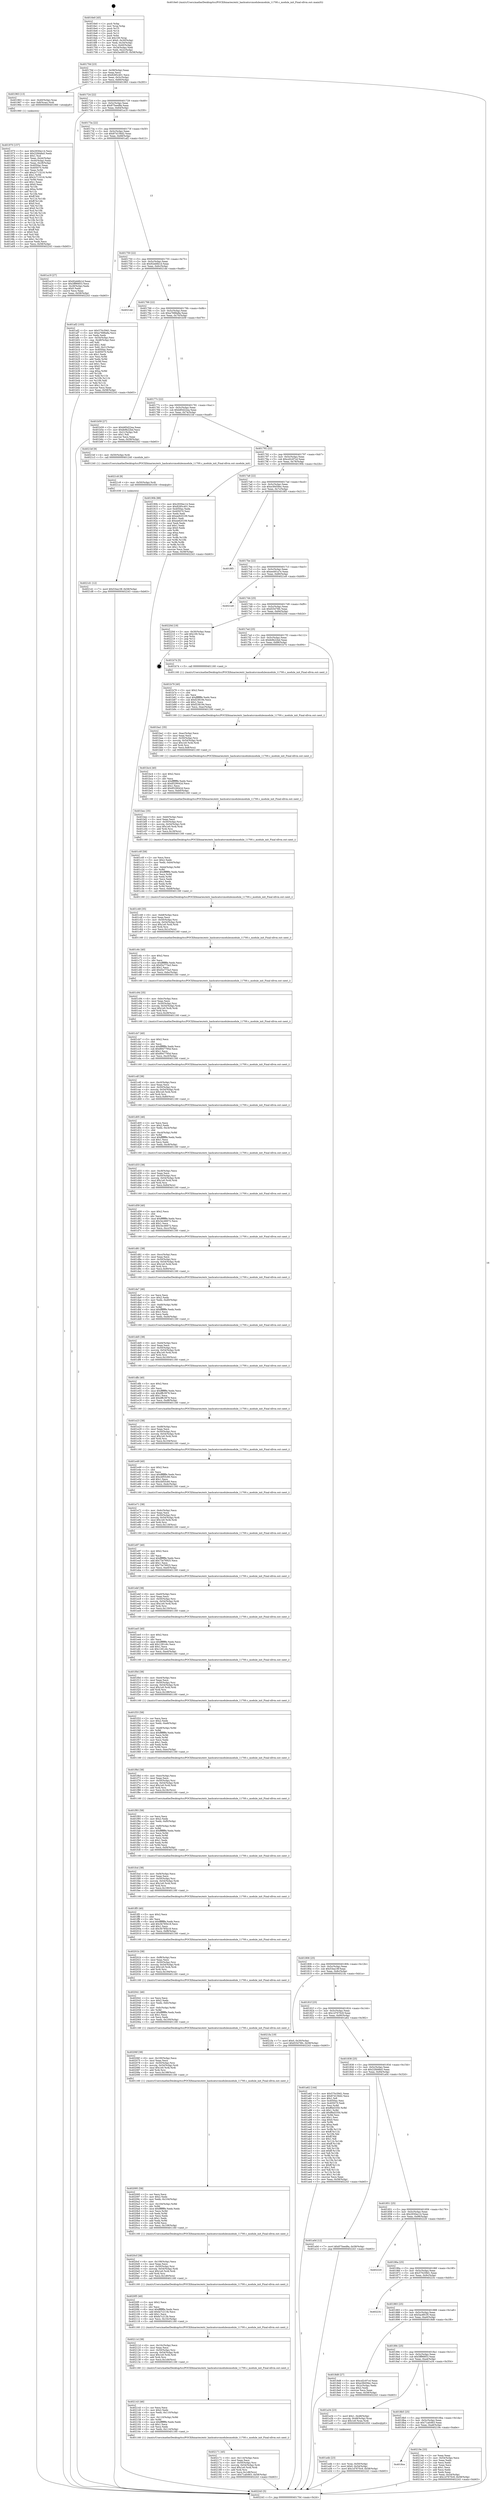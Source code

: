 digraph "0x4016e0" {
  label = "0x4016e0 (/mnt/c/Users/mathe/Desktop/tcc/POCII/binaries/extr_hashcatsrcmodulesmodule_11700.c_module_init_Final-ollvm.out::main(0))"
  labelloc = "t"
  node[shape=record]

  Entry [label="",width=0.3,height=0.3,shape=circle,fillcolor=black,style=filled]
  "0x40170d" [label="{
     0x40170d [23]\l
     | [instrs]\l
     &nbsp;&nbsp;0x40170d \<+3\>: mov -0x58(%rbp),%eax\l
     &nbsp;&nbsp;0x401710 \<+2\>: mov %eax,%ecx\l
     &nbsp;&nbsp;0x401712 \<+6\>: sub $0x8285c401,%ecx\l
     &nbsp;&nbsp;0x401718 \<+3\>: mov %eax,-0x5c(%rbp)\l
     &nbsp;&nbsp;0x40171b \<+3\>: mov %ecx,-0x60(%rbp)\l
     &nbsp;&nbsp;0x40171e \<+6\>: je 0000000000401963 \<main+0x283\>\l
  }"]
  "0x401963" [label="{
     0x401963 [13]\l
     | [instrs]\l
     &nbsp;&nbsp;0x401963 \<+4\>: mov -0x40(%rbp),%rax\l
     &nbsp;&nbsp;0x401967 \<+4\>: mov 0x8(%rax),%rdi\l
     &nbsp;&nbsp;0x40196b \<+5\>: call 0000000000401060 \<atoi@plt\>\l
     | [calls]\l
     &nbsp;&nbsp;0x401060 \{1\} (unknown)\l
  }"]
  "0x401724" [label="{
     0x401724 [22]\l
     | [instrs]\l
     &nbsp;&nbsp;0x401724 \<+5\>: jmp 0000000000401729 \<main+0x49\>\l
     &nbsp;&nbsp;0x401729 \<+3\>: mov -0x5c(%rbp),%eax\l
     &nbsp;&nbsp;0x40172c \<+5\>: sub $0x875eed8a,%eax\l
     &nbsp;&nbsp;0x401731 \<+3\>: mov %eax,-0x64(%rbp)\l
     &nbsp;&nbsp;0x401734 \<+6\>: je 0000000000401a19 \<main+0x339\>\l
  }"]
  Exit [label="",width=0.3,height=0.3,shape=circle,fillcolor=black,style=filled,peripheries=2]
  "0x401a19" [label="{
     0x401a19 [27]\l
     | [instrs]\l
     &nbsp;&nbsp;0x401a19 \<+5\>: mov $0x92eb6b1d,%eax\l
     &nbsp;&nbsp;0x401a1e \<+5\>: mov $0x5ff96853,%ecx\l
     &nbsp;&nbsp;0x401a23 \<+3\>: mov -0x28(%rbp),%edx\l
     &nbsp;&nbsp;0x401a26 \<+3\>: cmp $0x0,%edx\l
     &nbsp;&nbsp;0x401a29 \<+3\>: cmove %ecx,%eax\l
     &nbsp;&nbsp;0x401a2c \<+3\>: mov %eax,-0x58(%rbp)\l
     &nbsp;&nbsp;0x401a2f \<+5\>: jmp 0000000000402243 \<main+0xb63\>\l
  }"]
  "0x40173a" [label="{
     0x40173a [22]\l
     | [instrs]\l
     &nbsp;&nbsp;0x40173a \<+5\>: jmp 000000000040173f \<main+0x5f\>\l
     &nbsp;&nbsp;0x40173f \<+3\>: mov -0x5c(%rbp),%eax\l
     &nbsp;&nbsp;0x401742 \<+5\>: sub $0x87d156d2,%eax\l
     &nbsp;&nbsp;0x401747 \<+3\>: mov %eax,-0x68(%rbp)\l
     &nbsp;&nbsp;0x40174a \<+6\>: je 0000000000401af2 \<main+0x412\>\l
  }"]
  "0x4021d1" [label="{
     0x4021d1 [12]\l
     | [instrs]\l
     &nbsp;&nbsp;0x4021d1 \<+7\>: movl $0x53ea19f,-0x58(%rbp)\l
     &nbsp;&nbsp;0x4021d8 \<+5\>: jmp 0000000000402243 \<main+0xb63\>\l
  }"]
  "0x401af2" [label="{
     0x401af2 [103]\l
     | [instrs]\l
     &nbsp;&nbsp;0x401af2 \<+5\>: mov $0x570c59d1,%eax\l
     &nbsp;&nbsp;0x401af7 \<+5\>: mov $0xa7688a8a,%ecx\l
     &nbsp;&nbsp;0x401afc \<+2\>: xor %edx,%edx\l
     &nbsp;&nbsp;0x401afe \<+3\>: mov -0x54(%rbp),%esi\l
     &nbsp;&nbsp;0x401b01 \<+3\>: cmp -0x48(%rbp),%esi\l
     &nbsp;&nbsp;0x401b04 \<+4\>: setl %dil\l
     &nbsp;&nbsp;0x401b08 \<+4\>: and $0x1,%dil\l
     &nbsp;&nbsp;0x401b0c \<+4\>: mov %dil,-0x21(%rbp)\l
     &nbsp;&nbsp;0x401b10 \<+7\>: mov 0x4050ac,%esi\l
     &nbsp;&nbsp;0x401b17 \<+8\>: mov 0x405070,%r8d\l
     &nbsp;&nbsp;0x401b1f \<+3\>: sub $0x1,%edx\l
     &nbsp;&nbsp;0x401b22 \<+3\>: mov %esi,%r9d\l
     &nbsp;&nbsp;0x401b25 \<+3\>: add %edx,%r9d\l
     &nbsp;&nbsp;0x401b28 \<+4\>: imul %r9d,%esi\l
     &nbsp;&nbsp;0x401b2c \<+3\>: and $0x1,%esi\l
     &nbsp;&nbsp;0x401b2f \<+3\>: cmp $0x0,%esi\l
     &nbsp;&nbsp;0x401b32 \<+4\>: sete %dil\l
     &nbsp;&nbsp;0x401b36 \<+4\>: cmp $0xa,%r8d\l
     &nbsp;&nbsp;0x401b3a \<+4\>: setl %r10b\l
     &nbsp;&nbsp;0x401b3e \<+3\>: mov %dil,%r11b\l
     &nbsp;&nbsp;0x401b41 \<+3\>: and %r10b,%r11b\l
     &nbsp;&nbsp;0x401b44 \<+3\>: xor %r10b,%dil\l
     &nbsp;&nbsp;0x401b47 \<+3\>: or %dil,%r11b\l
     &nbsp;&nbsp;0x401b4a \<+4\>: test $0x1,%r11b\l
     &nbsp;&nbsp;0x401b4e \<+3\>: cmovne %ecx,%eax\l
     &nbsp;&nbsp;0x401b51 \<+3\>: mov %eax,-0x58(%rbp)\l
     &nbsp;&nbsp;0x401b54 \<+5\>: jmp 0000000000402243 \<main+0xb63\>\l
  }"]
  "0x401750" [label="{
     0x401750 [22]\l
     | [instrs]\l
     &nbsp;&nbsp;0x401750 \<+5\>: jmp 0000000000401755 \<main+0x75\>\l
     &nbsp;&nbsp;0x401755 \<+3\>: mov -0x5c(%rbp),%eax\l
     &nbsp;&nbsp;0x401758 \<+5\>: sub $0x92eb6b1d,%eax\l
     &nbsp;&nbsp;0x40175d \<+3\>: mov %eax,-0x6c(%rbp)\l
     &nbsp;&nbsp;0x401760 \<+6\>: je 00000000004021dd \<main+0xafd\>\l
  }"]
  "0x4021c8" [label="{
     0x4021c8 [9]\l
     | [instrs]\l
     &nbsp;&nbsp;0x4021c8 \<+4\>: mov -0x50(%rbp),%rdi\l
     &nbsp;&nbsp;0x4021cc \<+5\>: call 0000000000401030 \<free@plt\>\l
     | [calls]\l
     &nbsp;&nbsp;0x401030 \{1\} (unknown)\l
  }"]
  "0x4021dd" [label="{
     0x4021dd\l
  }", style=dashed]
  "0x401766" [label="{
     0x401766 [22]\l
     | [instrs]\l
     &nbsp;&nbsp;0x401766 \<+5\>: jmp 000000000040176b \<main+0x8b\>\l
     &nbsp;&nbsp;0x40176b \<+3\>: mov -0x5c(%rbp),%eax\l
     &nbsp;&nbsp;0x40176e \<+5\>: sub $0xa7688a8a,%eax\l
     &nbsp;&nbsp;0x401773 \<+3\>: mov %eax,-0x70(%rbp)\l
     &nbsp;&nbsp;0x401776 \<+6\>: je 0000000000401b59 \<main+0x479\>\l
  }"]
  "0x4018ce" [label="{
     0x4018ce\l
  }", style=dashed]
  "0x401b59" [label="{
     0x401b59 [27]\l
     | [instrs]\l
     &nbsp;&nbsp;0x401b59 \<+5\>: mov $0xb85d22ea,%eax\l
     &nbsp;&nbsp;0x401b5e \<+5\>: mov $0xfe9b22bd,%ecx\l
     &nbsp;&nbsp;0x401b63 \<+3\>: mov -0x21(%rbp),%dl\l
     &nbsp;&nbsp;0x401b66 \<+3\>: test $0x1,%dl\l
     &nbsp;&nbsp;0x401b69 \<+3\>: cmovne %ecx,%eax\l
     &nbsp;&nbsp;0x401b6c \<+3\>: mov %eax,-0x58(%rbp)\l
     &nbsp;&nbsp;0x401b6f \<+5\>: jmp 0000000000402243 \<main+0xb63\>\l
  }"]
  "0x40177c" [label="{
     0x40177c [22]\l
     | [instrs]\l
     &nbsp;&nbsp;0x40177c \<+5\>: jmp 0000000000401781 \<main+0xa1\>\l
     &nbsp;&nbsp;0x401781 \<+3\>: mov -0x5c(%rbp),%eax\l
     &nbsp;&nbsp;0x401784 \<+5\>: sub $0xb85d22ea,%eax\l
     &nbsp;&nbsp;0x401789 \<+3\>: mov %eax,-0x74(%rbp)\l
     &nbsp;&nbsp;0x40178c \<+6\>: je 00000000004021bf \<main+0xadf\>\l
  }"]
  "0x40219e" [label="{
     0x40219e [33]\l
     | [instrs]\l
     &nbsp;&nbsp;0x40219e \<+2\>: xor %eax,%eax\l
     &nbsp;&nbsp;0x4021a0 \<+3\>: mov -0x54(%rbp),%ecx\l
     &nbsp;&nbsp;0x4021a3 \<+2\>: mov %eax,%edx\l
     &nbsp;&nbsp;0x4021a5 \<+2\>: sub %ecx,%edx\l
     &nbsp;&nbsp;0x4021a7 \<+2\>: mov %eax,%ecx\l
     &nbsp;&nbsp;0x4021a9 \<+3\>: sub $0x1,%ecx\l
     &nbsp;&nbsp;0x4021ac \<+2\>: add %ecx,%edx\l
     &nbsp;&nbsp;0x4021ae \<+2\>: sub %edx,%eax\l
     &nbsp;&nbsp;0x4021b0 \<+3\>: mov %eax,-0x54(%rbp)\l
     &nbsp;&nbsp;0x4021b3 \<+7\>: movl $0x1d7670c9,-0x58(%rbp)\l
     &nbsp;&nbsp;0x4021ba \<+5\>: jmp 0000000000402243 \<main+0xb63\>\l
  }"]
  "0x4021bf" [label="{
     0x4021bf [9]\l
     | [instrs]\l
     &nbsp;&nbsp;0x4021bf \<+4\>: mov -0x50(%rbp),%rdi\l
     &nbsp;&nbsp;0x4021c3 \<+5\>: call 0000000000401240 \<module_init\>\l
     | [calls]\l
     &nbsp;&nbsp;0x401240 \{1\} (/mnt/c/Users/mathe/Desktop/tcc/POCII/binaries/extr_hashcatsrcmodulesmodule_11700.c_module_init_Final-ollvm.out::module_init)\l
  }"]
  "0x401792" [label="{
     0x401792 [22]\l
     | [instrs]\l
     &nbsp;&nbsp;0x401792 \<+5\>: jmp 0000000000401797 \<main+0xb7\>\l
     &nbsp;&nbsp;0x401797 \<+3\>: mov -0x5c(%rbp),%eax\l
     &nbsp;&nbsp;0x40179a \<+5\>: sub $0xcd2c97cd,%eax\l
     &nbsp;&nbsp;0x40179f \<+3\>: mov %eax,-0x78(%rbp)\l
     &nbsp;&nbsp;0x4017a2 \<+6\>: je 000000000040190b \<main+0x22b\>\l
  }"]
  "0x402171" [label="{
     0x402171 [45]\l
     | [instrs]\l
     &nbsp;&nbsp;0x402171 \<+6\>: mov -0x114(%rbp),%ecx\l
     &nbsp;&nbsp;0x402177 \<+3\>: imul %eax,%ecx\l
     &nbsp;&nbsp;0x40217a \<+4\>: mov -0x50(%rbp),%rsi\l
     &nbsp;&nbsp;0x40217e \<+4\>: movslq -0x54(%rbp),%rdi\l
     &nbsp;&nbsp;0x402182 \<+7\>: imul $0x1e0,%rdi,%rdi\l
     &nbsp;&nbsp;0x402189 \<+3\>: add %rdi,%rsi\l
     &nbsp;&nbsp;0x40218c \<+6\>: mov %ecx,0x1d8(%rsi)\l
     &nbsp;&nbsp;0x402192 \<+7\>: movl $0x71afc663,-0x58(%rbp)\l
     &nbsp;&nbsp;0x402199 \<+5\>: jmp 0000000000402243 \<main+0xb63\>\l
  }"]
  "0x40190b" [label="{
     0x40190b [88]\l
     | [instrs]\l
     &nbsp;&nbsp;0x40190b \<+5\>: mov $0x2930ec14,%eax\l
     &nbsp;&nbsp;0x401910 \<+5\>: mov $0x8285c401,%ecx\l
     &nbsp;&nbsp;0x401915 \<+7\>: mov 0x4050ac,%edx\l
     &nbsp;&nbsp;0x40191c \<+7\>: mov 0x405070,%esi\l
     &nbsp;&nbsp;0x401923 \<+2\>: mov %edx,%edi\l
     &nbsp;&nbsp;0x401925 \<+6\>: add $0xee820109,%edi\l
     &nbsp;&nbsp;0x40192b \<+3\>: sub $0x1,%edi\l
     &nbsp;&nbsp;0x40192e \<+6\>: sub $0xee820109,%edi\l
     &nbsp;&nbsp;0x401934 \<+3\>: imul %edi,%edx\l
     &nbsp;&nbsp;0x401937 \<+3\>: and $0x1,%edx\l
     &nbsp;&nbsp;0x40193a \<+3\>: cmp $0x0,%edx\l
     &nbsp;&nbsp;0x40193d \<+4\>: sete %r8b\l
     &nbsp;&nbsp;0x401941 \<+3\>: cmp $0xa,%esi\l
     &nbsp;&nbsp;0x401944 \<+4\>: setl %r9b\l
     &nbsp;&nbsp;0x401948 \<+3\>: mov %r8b,%r10b\l
     &nbsp;&nbsp;0x40194b \<+3\>: and %r9b,%r10b\l
     &nbsp;&nbsp;0x40194e \<+3\>: xor %r9b,%r8b\l
     &nbsp;&nbsp;0x401951 \<+3\>: or %r8b,%r10b\l
     &nbsp;&nbsp;0x401954 \<+4\>: test $0x1,%r10b\l
     &nbsp;&nbsp;0x401958 \<+3\>: cmovne %ecx,%eax\l
     &nbsp;&nbsp;0x40195b \<+3\>: mov %eax,-0x58(%rbp)\l
     &nbsp;&nbsp;0x40195e \<+5\>: jmp 0000000000402243 \<main+0xb63\>\l
  }"]
  "0x4017a8" [label="{
     0x4017a8 [22]\l
     | [instrs]\l
     &nbsp;&nbsp;0x4017a8 \<+5\>: jmp 00000000004017ad \<main+0xcd\>\l
     &nbsp;&nbsp;0x4017ad \<+3\>: mov -0x5c(%rbp),%eax\l
     &nbsp;&nbsp;0x4017b0 \<+5\>: sub $0xe38459ec,%eax\l
     &nbsp;&nbsp;0x4017b5 \<+3\>: mov %eax,-0x7c(%rbp)\l
     &nbsp;&nbsp;0x4017b8 \<+6\>: je 00000000004018f3 \<main+0x213\>\l
  }"]
  "0x402143" [label="{
     0x402143 [46]\l
     | [instrs]\l
     &nbsp;&nbsp;0x402143 \<+2\>: xor %ecx,%ecx\l
     &nbsp;&nbsp;0x402145 \<+5\>: mov $0x2,%edx\l
     &nbsp;&nbsp;0x40214a \<+6\>: mov %edx,-0x110(%rbp)\l
     &nbsp;&nbsp;0x402150 \<+1\>: cltd\l
     &nbsp;&nbsp;0x402151 \<+7\>: mov -0x110(%rbp),%r8d\l
     &nbsp;&nbsp;0x402158 \<+3\>: idiv %r8d\l
     &nbsp;&nbsp;0x40215b \<+6\>: imul $0xfffffffe,%edx,%edx\l
     &nbsp;&nbsp;0x402161 \<+3\>: sub $0x1,%ecx\l
     &nbsp;&nbsp;0x402164 \<+2\>: sub %ecx,%edx\l
     &nbsp;&nbsp;0x402166 \<+6\>: mov %edx,-0x114(%rbp)\l
     &nbsp;&nbsp;0x40216c \<+5\>: call 0000000000401160 \<next_i\>\l
     | [calls]\l
     &nbsp;&nbsp;0x401160 \{1\} (/mnt/c/Users/mathe/Desktop/tcc/POCII/binaries/extr_hashcatsrcmodulesmodule_11700.c_module_init_Final-ollvm.out::next_i)\l
  }"]
  "0x4018f3" [label="{
     0x4018f3\l
  }", style=dashed]
  "0x4017be" [label="{
     0x4017be [22]\l
     | [instrs]\l
     &nbsp;&nbsp;0x4017be \<+5\>: jmp 00000000004017c3 \<main+0xe3\>\l
     &nbsp;&nbsp;0x4017c3 \<+3\>: mov -0x5c(%rbp),%eax\l
     &nbsp;&nbsp;0x4017c6 \<+5\>: sub $0xee491a7e,%eax\l
     &nbsp;&nbsp;0x4017cb \<+3\>: mov %eax,-0x80(%rbp)\l
     &nbsp;&nbsp;0x4017ce \<+6\>: je 00000000004021e9 \<main+0xb09\>\l
  }"]
  "0x40211d" [label="{
     0x40211d [38]\l
     | [instrs]\l
     &nbsp;&nbsp;0x40211d \<+6\>: mov -0x10c(%rbp),%ecx\l
     &nbsp;&nbsp;0x402123 \<+3\>: imul %eax,%ecx\l
     &nbsp;&nbsp;0x402126 \<+4\>: mov -0x50(%rbp),%rsi\l
     &nbsp;&nbsp;0x40212a \<+4\>: movslq -0x54(%rbp),%rdi\l
     &nbsp;&nbsp;0x40212e \<+7\>: imul $0x1e0,%rdi,%rdi\l
     &nbsp;&nbsp;0x402135 \<+3\>: add %rdi,%rsi\l
     &nbsp;&nbsp;0x402138 \<+6\>: mov %ecx,0x1d4(%rsi)\l
     &nbsp;&nbsp;0x40213e \<+5\>: call 0000000000401160 \<next_i\>\l
     | [calls]\l
     &nbsp;&nbsp;0x401160 \{1\} (/mnt/c/Users/mathe/Desktop/tcc/POCII/binaries/extr_hashcatsrcmodulesmodule_11700.c_module_init_Final-ollvm.out::next_i)\l
  }"]
  "0x4021e9" [label="{
     0x4021e9\l
  }", style=dashed]
  "0x4017d4" [label="{
     0x4017d4 [25]\l
     | [instrs]\l
     &nbsp;&nbsp;0x4017d4 \<+5\>: jmp 00000000004017d9 \<main+0xf9\>\l
     &nbsp;&nbsp;0x4017d9 \<+3\>: mov -0x5c(%rbp),%eax\l
     &nbsp;&nbsp;0x4017dc \<+5\>: sub $0xf25476fc,%eax\l
     &nbsp;&nbsp;0x4017e1 \<+6\>: mov %eax,-0x84(%rbp)\l
     &nbsp;&nbsp;0x4017e7 \<+6\>: je 000000000040220d \<main+0xb2d\>\l
  }"]
  "0x4020f5" [label="{
     0x4020f5 [40]\l
     | [instrs]\l
     &nbsp;&nbsp;0x4020f5 \<+5\>: mov $0x2,%ecx\l
     &nbsp;&nbsp;0x4020fa \<+1\>: cltd\l
     &nbsp;&nbsp;0x4020fb \<+2\>: idiv %ecx\l
     &nbsp;&nbsp;0x4020fd \<+6\>: imul $0xfffffffe,%edx,%ecx\l
     &nbsp;&nbsp;0x402103 \<+6\>: add $0xfa7c213b,%ecx\l
     &nbsp;&nbsp;0x402109 \<+3\>: add $0x1,%ecx\l
     &nbsp;&nbsp;0x40210c \<+6\>: sub $0xfa7c213b,%ecx\l
     &nbsp;&nbsp;0x402112 \<+6\>: mov %ecx,-0x10c(%rbp)\l
     &nbsp;&nbsp;0x402118 \<+5\>: call 0000000000401160 \<next_i\>\l
     | [calls]\l
     &nbsp;&nbsp;0x401160 \{1\} (/mnt/c/Users/mathe/Desktop/tcc/POCII/binaries/extr_hashcatsrcmodulesmodule_11700.c_module_init_Final-ollvm.out::next_i)\l
  }"]
  "0x40220d" [label="{
     0x40220d [19]\l
     | [instrs]\l
     &nbsp;&nbsp;0x40220d \<+3\>: mov -0x30(%rbp),%eax\l
     &nbsp;&nbsp;0x402210 \<+7\>: add $0x100,%rsp\l
     &nbsp;&nbsp;0x402217 \<+1\>: pop %rbx\l
     &nbsp;&nbsp;0x402218 \<+2\>: pop %r12\l
     &nbsp;&nbsp;0x40221a \<+2\>: pop %r14\l
     &nbsp;&nbsp;0x40221c \<+2\>: pop %r15\l
     &nbsp;&nbsp;0x40221e \<+1\>: pop %rbp\l
     &nbsp;&nbsp;0x40221f \<+1\>: ret\l
  }"]
  "0x4017ed" [label="{
     0x4017ed [25]\l
     | [instrs]\l
     &nbsp;&nbsp;0x4017ed \<+5\>: jmp 00000000004017f2 \<main+0x112\>\l
     &nbsp;&nbsp;0x4017f2 \<+3\>: mov -0x5c(%rbp),%eax\l
     &nbsp;&nbsp;0x4017f5 \<+5\>: sub $0xfe9b22bd,%eax\l
     &nbsp;&nbsp;0x4017fa \<+6\>: mov %eax,-0x88(%rbp)\l
     &nbsp;&nbsp;0x401800 \<+6\>: je 0000000000401b74 \<main+0x494\>\l
  }"]
  "0x4020cf" [label="{
     0x4020cf [38]\l
     | [instrs]\l
     &nbsp;&nbsp;0x4020cf \<+6\>: mov -0x108(%rbp),%ecx\l
     &nbsp;&nbsp;0x4020d5 \<+3\>: imul %eax,%ecx\l
     &nbsp;&nbsp;0x4020d8 \<+4\>: mov -0x50(%rbp),%rsi\l
     &nbsp;&nbsp;0x4020dc \<+4\>: movslq -0x54(%rbp),%rdi\l
     &nbsp;&nbsp;0x4020e0 \<+7\>: imul $0x1e0,%rdi,%rdi\l
     &nbsp;&nbsp;0x4020e7 \<+3\>: add %rdi,%rsi\l
     &nbsp;&nbsp;0x4020ea \<+6\>: mov %ecx,0x1d0(%rsi)\l
     &nbsp;&nbsp;0x4020f0 \<+5\>: call 0000000000401160 \<next_i\>\l
     | [calls]\l
     &nbsp;&nbsp;0x401160 \{1\} (/mnt/c/Users/mathe/Desktop/tcc/POCII/binaries/extr_hashcatsrcmodulesmodule_11700.c_module_init_Final-ollvm.out::next_i)\l
  }"]
  "0x401b74" [label="{
     0x401b74 [5]\l
     | [instrs]\l
     &nbsp;&nbsp;0x401b74 \<+5\>: call 0000000000401160 \<next_i\>\l
     | [calls]\l
     &nbsp;&nbsp;0x401160 \{1\} (/mnt/c/Users/mathe/Desktop/tcc/POCII/binaries/extr_hashcatsrcmodulesmodule_11700.c_module_init_Final-ollvm.out::next_i)\l
  }"]
  "0x401806" [label="{
     0x401806 [25]\l
     | [instrs]\l
     &nbsp;&nbsp;0x401806 \<+5\>: jmp 000000000040180b \<main+0x12b\>\l
     &nbsp;&nbsp;0x40180b \<+3\>: mov -0x5c(%rbp),%eax\l
     &nbsp;&nbsp;0x40180e \<+5\>: sub $0x53ea19f,%eax\l
     &nbsp;&nbsp;0x401813 \<+6\>: mov %eax,-0x8c(%rbp)\l
     &nbsp;&nbsp;0x401819 \<+6\>: je 00000000004021fa \<main+0xb1a\>\l
  }"]
  "0x402095" [label="{
     0x402095 [58]\l
     | [instrs]\l
     &nbsp;&nbsp;0x402095 \<+2\>: xor %ecx,%ecx\l
     &nbsp;&nbsp;0x402097 \<+5\>: mov $0x2,%edx\l
     &nbsp;&nbsp;0x40209c \<+6\>: mov %edx,-0x104(%rbp)\l
     &nbsp;&nbsp;0x4020a2 \<+1\>: cltd\l
     &nbsp;&nbsp;0x4020a3 \<+7\>: mov -0x104(%rbp),%r8d\l
     &nbsp;&nbsp;0x4020aa \<+3\>: idiv %r8d\l
     &nbsp;&nbsp;0x4020ad \<+6\>: imul $0xfffffffe,%edx,%edx\l
     &nbsp;&nbsp;0x4020b3 \<+3\>: mov %ecx,%r9d\l
     &nbsp;&nbsp;0x4020b6 \<+3\>: sub %edx,%r9d\l
     &nbsp;&nbsp;0x4020b9 \<+2\>: mov %ecx,%edx\l
     &nbsp;&nbsp;0x4020bb \<+3\>: sub $0x1,%edx\l
     &nbsp;&nbsp;0x4020be \<+3\>: add %edx,%r9d\l
     &nbsp;&nbsp;0x4020c1 \<+3\>: sub %r9d,%ecx\l
     &nbsp;&nbsp;0x4020c4 \<+6\>: mov %ecx,-0x108(%rbp)\l
     &nbsp;&nbsp;0x4020ca \<+5\>: call 0000000000401160 \<next_i\>\l
     | [calls]\l
     &nbsp;&nbsp;0x401160 \{1\} (/mnt/c/Users/mathe/Desktop/tcc/POCII/binaries/extr_hashcatsrcmodulesmodule_11700.c_module_init_Final-ollvm.out::next_i)\l
  }"]
  "0x4021fa" [label="{
     0x4021fa [19]\l
     | [instrs]\l
     &nbsp;&nbsp;0x4021fa \<+7\>: movl $0x0,-0x30(%rbp)\l
     &nbsp;&nbsp;0x402201 \<+7\>: movl $0xf25476fc,-0x58(%rbp)\l
     &nbsp;&nbsp;0x402208 \<+5\>: jmp 0000000000402243 \<main+0xb63\>\l
  }"]
  "0x40181f" [label="{
     0x40181f [25]\l
     | [instrs]\l
     &nbsp;&nbsp;0x40181f \<+5\>: jmp 0000000000401824 \<main+0x144\>\l
     &nbsp;&nbsp;0x401824 \<+3\>: mov -0x5c(%rbp),%eax\l
     &nbsp;&nbsp;0x401827 \<+5\>: sub $0x1d7670c9,%eax\l
     &nbsp;&nbsp;0x40182c \<+6\>: mov %eax,-0x90(%rbp)\l
     &nbsp;&nbsp;0x401832 \<+6\>: je 0000000000401a62 \<main+0x382\>\l
  }"]
  "0x40206f" [label="{
     0x40206f [38]\l
     | [instrs]\l
     &nbsp;&nbsp;0x40206f \<+6\>: mov -0x100(%rbp),%ecx\l
     &nbsp;&nbsp;0x402075 \<+3\>: imul %eax,%ecx\l
     &nbsp;&nbsp;0x402078 \<+4\>: mov -0x50(%rbp),%rsi\l
     &nbsp;&nbsp;0x40207c \<+4\>: movslq -0x54(%rbp),%rdi\l
     &nbsp;&nbsp;0x402080 \<+7\>: imul $0x1e0,%rdi,%rdi\l
     &nbsp;&nbsp;0x402087 \<+3\>: add %rdi,%rsi\l
     &nbsp;&nbsp;0x40208a \<+6\>: mov %ecx,0x198(%rsi)\l
     &nbsp;&nbsp;0x402090 \<+5\>: call 0000000000401160 \<next_i\>\l
     | [calls]\l
     &nbsp;&nbsp;0x401160 \{1\} (/mnt/c/Users/mathe/Desktop/tcc/POCII/binaries/extr_hashcatsrcmodulesmodule_11700.c_module_init_Final-ollvm.out::next_i)\l
  }"]
  "0x401a62" [label="{
     0x401a62 [144]\l
     | [instrs]\l
     &nbsp;&nbsp;0x401a62 \<+5\>: mov $0x570c59d1,%eax\l
     &nbsp;&nbsp;0x401a67 \<+5\>: mov $0x87d156d2,%ecx\l
     &nbsp;&nbsp;0x401a6c \<+2\>: mov $0x1,%dl\l
     &nbsp;&nbsp;0x401a6e \<+7\>: mov 0x4050ac,%esi\l
     &nbsp;&nbsp;0x401a75 \<+7\>: mov 0x405070,%edi\l
     &nbsp;&nbsp;0x401a7c \<+3\>: mov %esi,%r8d\l
     &nbsp;&nbsp;0x401a7f \<+7\>: sub $0xff4d3350,%r8d\l
     &nbsp;&nbsp;0x401a86 \<+4\>: sub $0x1,%r8d\l
     &nbsp;&nbsp;0x401a8a \<+7\>: add $0xff4d3350,%r8d\l
     &nbsp;&nbsp;0x401a91 \<+4\>: imul %r8d,%esi\l
     &nbsp;&nbsp;0x401a95 \<+3\>: and $0x1,%esi\l
     &nbsp;&nbsp;0x401a98 \<+3\>: cmp $0x0,%esi\l
     &nbsp;&nbsp;0x401a9b \<+4\>: sete %r9b\l
     &nbsp;&nbsp;0x401a9f \<+3\>: cmp $0xa,%edi\l
     &nbsp;&nbsp;0x401aa2 \<+4\>: setl %r10b\l
     &nbsp;&nbsp;0x401aa6 \<+3\>: mov %r9b,%r11b\l
     &nbsp;&nbsp;0x401aa9 \<+4\>: xor $0xff,%r11b\l
     &nbsp;&nbsp;0x401aad \<+3\>: mov %r10b,%bl\l
     &nbsp;&nbsp;0x401ab0 \<+3\>: xor $0xff,%bl\l
     &nbsp;&nbsp;0x401ab3 \<+3\>: xor $0x1,%dl\l
     &nbsp;&nbsp;0x401ab6 \<+3\>: mov %r11b,%r14b\l
     &nbsp;&nbsp;0x401ab9 \<+4\>: and $0xff,%r14b\l
     &nbsp;&nbsp;0x401abd \<+3\>: and %dl,%r9b\l
     &nbsp;&nbsp;0x401ac0 \<+3\>: mov %bl,%r15b\l
     &nbsp;&nbsp;0x401ac3 \<+4\>: and $0xff,%r15b\l
     &nbsp;&nbsp;0x401ac7 \<+3\>: and %dl,%r10b\l
     &nbsp;&nbsp;0x401aca \<+3\>: or %r9b,%r14b\l
     &nbsp;&nbsp;0x401acd \<+3\>: or %r10b,%r15b\l
     &nbsp;&nbsp;0x401ad0 \<+3\>: xor %r15b,%r14b\l
     &nbsp;&nbsp;0x401ad3 \<+3\>: or %bl,%r11b\l
     &nbsp;&nbsp;0x401ad6 \<+4\>: xor $0xff,%r11b\l
     &nbsp;&nbsp;0x401ada \<+3\>: or $0x1,%dl\l
     &nbsp;&nbsp;0x401add \<+3\>: and %dl,%r11b\l
     &nbsp;&nbsp;0x401ae0 \<+3\>: or %r11b,%r14b\l
     &nbsp;&nbsp;0x401ae3 \<+4\>: test $0x1,%r14b\l
     &nbsp;&nbsp;0x401ae7 \<+3\>: cmovne %ecx,%eax\l
     &nbsp;&nbsp;0x401aea \<+3\>: mov %eax,-0x58(%rbp)\l
     &nbsp;&nbsp;0x401aed \<+5\>: jmp 0000000000402243 \<main+0xb63\>\l
  }"]
  "0x401838" [label="{
     0x401838 [25]\l
     | [instrs]\l
     &nbsp;&nbsp;0x401838 \<+5\>: jmp 000000000040183d \<main+0x15d\>\l
     &nbsp;&nbsp;0x40183d \<+3\>: mov -0x5c(%rbp),%eax\l
     &nbsp;&nbsp;0x401840 \<+5\>: sub $0x22fd48a5,%eax\l
     &nbsp;&nbsp;0x401845 \<+6\>: mov %eax,-0x94(%rbp)\l
     &nbsp;&nbsp;0x40184b \<+6\>: je 0000000000401a0d \<main+0x32d\>\l
  }"]
  "0x402041" [label="{
     0x402041 [46]\l
     | [instrs]\l
     &nbsp;&nbsp;0x402041 \<+2\>: xor %ecx,%ecx\l
     &nbsp;&nbsp;0x402043 \<+5\>: mov $0x2,%edx\l
     &nbsp;&nbsp;0x402048 \<+6\>: mov %edx,-0xfc(%rbp)\l
     &nbsp;&nbsp;0x40204e \<+1\>: cltd\l
     &nbsp;&nbsp;0x40204f \<+7\>: mov -0xfc(%rbp),%r8d\l
     &nbsp;&nbsp;0x402056 \<+3\>: idiv %r8d\l
     &nbsp;&nbsp;0x402059 \<+6\>: imul $0xfffffffe,%edx,%edx\l
     &nbsp;&nbsp;0x40205f \<+3\>: sub $0x1,%ecx\l
     &nbsp;&nbsp;0x402062 \<+2\>: sub %ecx,%edx\l
     &nbsp;&nbsp;0x402064 \<+6\>: mov %edx,-0x100(%rbp)\l
     &nbsp;&nbsp;0x40206a \<+5\>: call 0000000000401160 \<next_i\>\l
     | [calls]\l
     &nbsp;&nbsp;0x401160 \{1\} (/mnt/c/Users/mathe/Desktop/tcc/POCII/binaries/extr_hashcatsrcmodulesmodule_11700.c_module_init_Final-ollvm.out::next_i)\l
  }"]
  "0x401a0d" [label="{
     0x401a0d [12]\l
     | [instrs]\l
     &nbsp;&nbsp;0x401a0d \<+7\>: movl $0x875eed8a,-0x58(%rbp)\l
     &nbsp;&nbsp;0x401a14 \<+5\>: jmp 0000000000402243 \<main+0xb63\>\l
  }"]
  "0x401851" [label="{
     0x401851 [25]\l
     | [instrs]\l
     &nbsp;&nbsp;0x401851 \<+5\>: jmp 0000000000401856 \<main+0x176\>\l
     &nbsp;&nbsp;0x401856 \<+3\>: mov -0x5c(%rbp),%eax\l
     &nbsp;&nbsp;0x401859 \<+5\>: sub $0x2930ec14,%eax\l
     &nbsp;&nbsp;0x40185e \<+6\>: mov %eax,-0x98(%rbp)\l
     &nbsp;&nbsp;0x401864 \<+6\>: je 0000000000402220 \<main+0xb40\>\l
  }"]
  "0x40201b" [label="{
     0x40201b [38]\l
     | [instrs]\l
     &nbsp;&nbsp;0x40201b \<+6\>: mov -0xf8(%rbp),%ecx\l
     &nbsp;&nbsp;0x402021 \<+3\>: imul %eax,%ecx\l
     &nbsp;&nbsp;0x402024 \<+4\>: mov -0x50(%rbp),%rsi\l
     &nbsp;&nbsp;0x402028 \<+4\>: movslq -0x54(%rbp),%rdi\l
     &nbsp;&nbsp;0x40202c \<+7\>: imul $0x1e0,%rdi,%rdi\l
     &nbsp;&nbsp;0x402033 \<+3\>: add %rdi,%rsi\l
     &nbsp;&nbsp;0x402036 \<+6\>: mov %ecx,0x194(%rsi)\l
     &nbsp;&nbsp;0x40203c \<+5\>: call 0000000000401160 \<next_i\>\l
     | [calls]\l
     &nbsp;&nbsp;0x401160 \{1\} (/mnt/c/Users/mathe/Desktop/tcc/POCII/binaries/extr_hashcatsrcmodulesmodule_11700.c_module_init_Final-ollvm.out::next_i)\l
  }"]
  "0x402220" [label="{
     0x402220\l
  }", style=dashed]
  "0x40186a" [label="{
     0x40186a [25]\l
     | [instrs]\l
     &nbsp;&nbsp;0x40186a \<+5\>: jmp 000000000040186f \<main+0x18f\>\l
     &nbsp;&nbsp;0x40186f \<+3\>: mov -0x5c(%rbp),%eax\l
     &nbsp;&nbsp;0x401872 \<+5\>: sub $0x570c59d1,%eax\l
     &nbsp;&nbsp;0x401877 \<+6\>: mov %eax,-0x9c(%rbp)\l
     &nbsp;&nbsp;0x40187d \<+6\>: je 000000000040223c \<main+0xb5c\>\l
  }"]
  "0x401ff3" [label="{
     0x401ff3 [40]\l
     | [instrs]\l
     &nbsp;&nbsp;0x401ff3 \<+5\>: mov $0x2,%ecx\l
     &nbsp;&nbsp;0x401ff8 \<+1\>: cltd\l
     &nbsp;&nbsp;0x401ff9 \<+2\>: idiv %ecx\l
     &nbsp;&nbsp;0x401ffb \<+6\>: imul $0xfffffffe,%edx,%ecx\l
     &nbsp;&nbsp;0x402001 \<+6\>: add $0x3b785b18,%ecx\l
     &nbsp;&nbsp;0x402007 \<+3\>: add $0x1,%ecx\l
     &nbsp;&nbsp;0x40200a \<+6\>: sub $0x3b785b18,%ecx\l
     &nbsp;&nbsp;0x402010 \<+6\>: mov %ecx,-0xf8(%rbp)\l
     &nbsp;&nbsp;0x402016 \<+5\>: call 0000000000401160 \<next_i\>\l
     | [calls]\l
     &nbsp;&nbsp;0x401160 \{1\} (/mnt/c/Users/mathe/Desktop/tcc/POCII/binaries/extr_hashcatsrcmodulesmodule_11700.c_module_init_Final-ollvm.out::next_i)\l
  }"]
  "0x40223c" [label="{
     0x40223c\l
  }", style=dashed]
  "0x401883" [label="{
     0x401883 [25]\l
     | [instrs]\l
     &nbsp;&nbsp;0x401883 \<+5\>: jmp 0000000000401888 \<main+0x1a8\>\l
     &nbsp;&nbsp;0x401888 \<+3\>: mov -0x5c(%rbp),%eax\l
     &nbsp;&nbsp;0x40188b \<+5\>: sub $0x5ac891f5,%eax\l
     &nbsp;&nbsp;0x401890 \<+6\>: mov %eax,-0xa0(%rbp)\l
     &nbsp;&nbsp;0x401896 \<+6\>: je 00000000004018d8 \<main+0x1f8\>\l
  }"]
  "0x401fcd" [label="{
     0x401fcd [38]\l
     | [instrs]\l
     &nbsp;&nbsp;0x401fcd \<+6\>: mov -0xf4(%rbp),%ecx\l
     &nbsp;&nbsp;0x401fd3 \<+3\>: imul %eax,%ecx\l
     &nbsp;&nbsp;0x401fd6 \<+4\>: mov -0x50(%rbp),%rsi\l
     &nbsp;&nbsp;0x401fda \<+4\>: movslq -0x54(%rbp),%rdi\l
     &nbsp;&nbsp;0x401fde \<+7\>: imul $0x1e0,%rdi,%rdi\l
     &nbsp;&nbsp;0x401fe5 \<+3\>: add %rdi,%rsi\l
     &nbsp;&nbsp;0x401fe8 \<+6\>: mov %ecx,0x190(%rsi)\l
     &nbsp;&nbsp;0x401fee \<+5\>: call 0000000000401160 \<next_i\>\l
     | [calls]\l
     &nbsp;&nbsp;0x401160 \{1\} (/mnt/c/Users/mathe/Desktop/tcc/POCII/binaries/extr_hashcatsrcmodulesmodule_11700.c_module_init_Final-ollvm.out::next_i)\l
  }"]
  "0x4018d8" [label="{
     0x4018d8 [27]\l
     | [instrs]\l
     &nbsp;&nbsp;0x4018d8 \<+5\>: mov $0xcd2c97cd,%eax\l
     &nbsp;&nbsp;0x4018dd \<+5\>: mov $0xe38459ec,%ecx\l
     &nbsp;&nbsp;0x4018e2 \<+3\>: mov -0x2c(%rbp),%edx\l
     &nbsp;&nbsp;0x4018e5 \<+3\>: cmp $0x2,%edx\l
     &nbsp;&nbsp;0x4018e8 \<+3\>: cmovne %ecx,%eax\l
     &nbsp;&nbsp;0x4018eb \<+3\>: mov %eax,-0x58(%rbp)\l
     &nbsp;&nbsp;0x4018ee \<+5\>: jmp 0000000000402243 \<main+0xb63\>\l
  }"]
  "0x40189c" [label="{
     0x40189c [25]\l
     | [instrs]\l
     &nbsp;&nbsp;0x40189c \<+5\>: jmp 00000000004018a1 \<main+0x1c1\>\l
     &nbsp;&nbsp;0x4018a1 \<+3\>: mov -0x5c(%rbp),%eax\l
     &nbsp;&nbsp;0x4018a4 \<+5\>: sub $0x5ff96853,%eax\l
     &nbsp;&nbsp;0x4018a9 \<+6\>: mov %eax,-0xa4(%rbp)\l
     &nbsp;&nbsp;0x4018af \<+6\>: je 0000000000401a34 \<main+0x354\>\l
  }"]
  "0x402243" [label="{
     0x402243 [5]\l
     | [instrs]\l
     &nbsp;&nbsp;0x402243 \<+5\>: jmp 000000000040170d \<main+0x2d\>\l
  }"]
  "0x4016e0" [label="{
     0x4016e0 [45]\l
     | [instrs]\l
     &nbsp;&nbsp;0x4016e0 \<+1\>: push %rbp\l
     &nbsp;&nbsp;0x4016e1 \<+3\>: mov %rsp,%rbp\l
     &nbsp;&nbsp;0x4016e4 \<+2\>: push %r15\l
     &nbsp;&nbsp;0x4016e6 \<+2\>: push %r14\l
     &nbsp;&nbsp;0x4016e8 \<+2\>: push %r12\l
     &nbsp;&nbsp;0x4016ea \<+1\>: push %rbx\l
     &nbsp;&nbsp;0x4016eb \<+7\>: sub $0x100,%rsp\l
     &nbsp;&nbsp;0x4016f2 \<+7\>: movl $0x0,-0x30(%rbp)\l
     &nbsp;&nbsp;0x4016f9 \<+3\>: mov %edi,-0x34(%rbp)\l
     &nbsp;&nbsp;0x4016fc \<+4\>: mov %rsi,-0x40(%rbp)\l
     &nbsp;&nbsp;0x401700 \<+3\>: mov -0x34(%rbp),%edi\l
     &nbsp;&nbsp;0x401703 \<+3\>: mov %edi,-0x2c(%rbp)\l
     &nbsp;&nbsp;0x401706 \<+7\>: movl $0x5ac891f5,-0x58(%rbp)\l
  }"]
  "0x401970" [label="{
     0x401970 [157]\l
     | [instrs]\l
     &nbsp;&nbsp;0x401970 \<+5\>: mov $0x2930ec14,%ecx\l
     &nbsp;&nbsp;0x401975 \<+5\>: mov $0x22fd48a5,%edx\l
     &nbsp;&nbsp;0x40197a \<+3\>: mov $0x1,%sil\l
     &nbsp;&nbsp;0x40197d \<+3\>: mov %eax,-0x44(%rbp)\l
     &nbsp;&nbsp;0x401980 \<+3\>: mov -0x44(%rbp),%eax\l
     &nbsp;&nbsp;0x401983 \<+3\>: mov %eax,-0x28(%rbp)\l
     &nbsp;&nbsp;0x401986 \<+7\>: mov 0x4050ac,%eax\l
     &nbsp;&nbsp;0x40198d \<+8\>: mov 0x405070,%r8d\l
     &nbsp;&nbsp;0x401995 \<+3\>: mov %eax,%r9d\l
     &nbsp;&nbsp;0x401998 \<+7\>: add $0x2c713216,%r9d\l
     &nbsp;&nbsp;0x40199f \<+4\>: sub $0x1,%r9d\l
     &nbsp;&nbsp;0x4019a3 \<+7\>: sub $0x2c713216,%r9d\l
     &nbsp;&nbsp;0x4019aa \<+4\>: imul %r9d,%eax\l
     &nbsp;&nbsp;0x4019ae \<+3\>: and $0x1,%eax\l
     &nbsp;&nbsp;0x4019b1 \<+3\>: cmp $0x0,%eax\l
     &nbsp;&nbsp;0x4019b4 \<+4\>: sete %r10b\l
     &nbsp;&nbsp;0x4019b8 \<+4\>: cmp $0xa,%r8d\l
     &nbsp;&nbsp;0x4019bc \<+4\>: setl %r11b\l
     &nbsp;&nbsp;0x4019c0 \<+3\>: mov %r10b,%bl\l
     &nbsp;&nbsp;0x4019c3 \<+3\>: xor $0xff,%bl\l
     &nbsp;&nbsp;0x4019c6 \<+3\>: mov %r11b,%r14b\l
     &nbsp;&nbsp;0x4019c9 \<+4\>: xor $0xff,%r14b\l
     &nbsp;&nbsp;0x4019cd \<+4\>: xor $0x0,%sil\l
     &nbsp;&nbsp;0x4019d1 \<+3\>: mov %bl,%r15b\l
     &nbsp;&nbsp;0x4019d4 \<+4\>: and $0x0,%r15b\l
     &nbsp;&nbsp;0x4019d8 \<+3\>: and %sil,%r10b\l
     &nbsp;&nbsp;0x4019db \<+3\>: mov %r14b,%r12b\l
     &nbsp;&nbsp;0x4019de \<+4\>: and $0x0,%r12b\l
     &nbsp;&nbsp;0x4019e2 \<+3\>: and %sil,%r11b\l
     &nbsp;&nbsp;0x4019e5 \<+3\>: or %r10b,%r15b\l
     &nbsp;&nbsp;0x4019e8 \<+3\>: or %r11b,%r12b\l
     &nbsp;&nbsp;0x4019eb \<+3\>: xor %r12b,%r15b\l
     &nbsp;&nbsp;0x4019ee \<+3\>: or %r14b,%bl\l
     &nbsp;&nbsp;0x4019f1 \<+3\>: xor $0xff,%bl\l
     &nbsp;&nbsp;0x4019f4 \<+4\>: or $0x0,%sil\l
     &nbsp;&nbsp;0x4019f8 \<+3\>: and %sil,%bl\l
     &nbsp;&nbsp;0x4019fb \<+3\>: or %bl,%r15b\l
     &nbsp;&nbsp;0x4019fe \<+4\>: test $0x1,%r15b\l
     &nbsp;&nbsp;0x401a02 \<+3\>: cmovne %edx,%ecx\l
     &nbsp;&nbsp;0x401a05 \<+3\>: mov %ecx,-0x58(%rbp)\l
     &nbsp;&nbsp;0x401a08 \<+5\>: jmp 0000000000402243 \<main+0xb63\>\l
  }"]
  "0x401f93" [label="{
     0x401f93 [58]\l
     | [instrs]\l
     &nbsp;&nbsp;0x401f93 \<+2\>: xor %ecx,%ecx\l
     &nbsp;&nbsp;0x401f95 \<+5\>: mov $0x2,%edx\l
     &nbsp;&nbsp;0x401f9a \<+6\>: mov %edx,-0xf0(%rbp)\l
     &nbsp;&nbsp;0x401fa0 \<+1\>: cltd\l
     &nbsp;&nbsp;0x401fa1 \<+7\>: mov -0xf0(%rbp),%r8d\l
     &nbsp;&nbsp;0x401fa8 \<+3\>: idiv %r8d\l
     &nbsp;&nbsp;0x401fab \<+6\>: imul $0xfffffffe,%edx,%edx\l
     &nbsp;&nbsp;0x401fb1 \<+3\>: mov %ecx,%r9d\l
     &nbsp;&nbsp;0x401fb4 \<+3\>: sub %edx,%r9d\l
     &nbsp;&nbsp;0x401fb7 \<+2\>: mov %ecx,%edx\l
     &nbsp;&nbsp;0x401fb9 \<+3\>: sub $0x1,%edx\l
     &nbsp;&nbsp;0x401fbc \<+3\>: add %edx,%r9d\l
     &nbsp;&nbsp;0x401fbf \<+3\>: sub %r9d,%ecx\l
     &nbsp;&nbsp;0x401fc2 \<+6\>: mov %ecx,-0xf4(%rbp)\l
     &nbsp;&nbsp;0x401fc8 \<+5\>: call 0000000000401160 \<next_i\>\l
     | [calls]\l
     &nbsp;&nbsp;0x401160 \{1\} (/mnt/c/Users/mathe/Desktop/tcc/POCII/binaries/extr_hashcatsrcmodulesmodule_11700.c_module_init_Final-ollvm.out::next_i)\l
  }"]
  "0x401a34" [label="{
     0x401a34 [23]\l
     | [instrs]\l
     &nbsp;&nbsp;0x401a34 \<+7\>: movl $0x1,-0x48(%rbp)\l
     &nbsp;&nbsp;0x401a3b \<+4\>: movslq -0x48(%rbp),%rax\l
     &nbsp;&nbsp;0x401a3f \<+7\>: imul $0x1e0,%rax,%rdi\l
     &nbsp;&nbsp;0x401a46 \<+5\>: call 0000000000401050 \<malloc@plt\>\l
     | [calls]\l
     &nbsp;&nbsp;0x401050 \{1\} (unknown)\l
  }"]
  "0x4018b5" [label="{
     0x4018b5 [25]\l
     | [instrs]\l
     &nbsp;&nbsp;0x4018b5 \<+5\>: jmp 00000000004018ba \<main+0x1da\>\l
     &nbsp;&nbsp;0x4018ba \<+3\>: mov -0x5c(%rbp),%eax\l
     &nbsp;&nbsp;0x4018bd \<+5\>: sub $0x71afc663,%eax\l
     &nbsp;&nbsp;0x4018c2 \<+6\>: mov %eax,-0xa8(%rbp)\l
     &nbsp;&nbsp;0x4018c8 \<+6\>: je 000000000040219e \<main+0xabe\>\l
  }"]
  "0x401a4b" [label="{
     0x401a4b [23]\l
     | [instrs]\l
     &nbsp;&nbsp;0x401a4b \<+4\>: mov %rax,-0x50(%rbp)\l
     &nbsp;&nbsp;0x401a4f \<+7\>: movl $0x0,-0x54(%rbp)\l
     &nbsp;&nbsp;0x401a56 \<+7\>: movl $0x1d7670c9,-0x58(%rbp)\l
     &nbsp;&nbsp;0x401a5d \<+5\>: jmp 0000000000402243 \<main+0xb63\>\l
  }"]
  "0x401b79" [label="{
     0x401b79 [40]\l
     | [instrs]\l
     &nbsp;&nbsp;0x401b79 \<+5\>: mov $0x2,%ecx\l
     &nbsp;&nbsp;0x401b7e \<+1\>: cltd\l
     &nbsp;&nbsp;0x401b7f \<+2\>: idiv %ecx\l
     &nbsp;&nbsp;0x401b81 \<+6\>: imul $0xfffffffe,%edx,%ecx\l
     &nbsp;&nbsp;0x401b87 \<+6\>: sub $0xf238194,%ecx\l
     &nbsp;&nbsp;0x401b8d \<+3\>: add $0x1,%ecx\l
     &nbsp;&nbsp;0x401b90 \<+6\>: add $0xf238194,%ecx\l
     &nbsp;&nbsp;0x401b96 \<+6\>: mov %ecx,-0xac(%rbp)\l
     &nbsp;&nbsp;0x401b9c \<+5\>: call 0000000000401160 \<next_i\>\l
     | [calls]\l
     &nbsp;&nbsp;0x401160 \{1\} (/mnt/c/Users/mathe/Desktop/tcc/POCII/binaries/extr_hashcatsrcmodulesmodule_11700.c_module_init_Final-ollvm.out::next_i)\l
  }"]
  "0x401ba1" [label="{
     0x401ba1 [35]\l
     | [instrs]\l
     &nbsp;&nbsp;0x401ba1 \<+6\>: mov -0xac(%rbp),%ecx\l
     &nbsp;&nbsp;0x401ba7 \<+3\>: imul %eax,%ecx\l
     &nbsp;&nbsp;0x401baa \<+4\>: mov -0x50(%rbp),%rsi\l
     &nbsp;&nbsp;0x401bae \<+4\>: movslq -0x54(%rbp),%rdi\l
     &nbsp;&nbsp;0x401bb2 \<+7\>: imul $0x1e0,%rdi,%rdi\l
     &nbsp;&nbsp;0x401bb9 \<+3\>: add %rdi,%rsi\l
     &nbsp;&nbsp;0x401bbc \<+3\>: mov %ecx,0x8(%rsi)\l
     &nbsp;&nbsp;0x401bbf \<+5\>: call 0000000000401160 \<next_i\>\l
     | [calls]\l
     &nbsp;&nbsp;0x401160 \{1\} (/mnt/c/Users/mathe/Desktop/tcc/POCII/binaries/extr_hashcatsrcmodulesmodule_11700.c_module_init_Final-ollvm.out::next_i)\l
  }"]
  "0x401bc4" [label="{
     0x401bc4 [40]\l
     | [instrs]\l
     &nbsp;&nbsp;0x401bc4 \<+5\>: mov $0x2,%ecx\l
     &nbsp;&nbsp;0x401bc9 \<+1\>: cltd\l
     &nbsp;&nbsp;0x401bca \<+2\>: idiv %ecx\l
     &nbsp;&nbsp;0x401bcc \<+6\>: imul $0xfffffffe,%edx,%ecx\l
     &nbsp;&nbsp;0x401bd2 \<+6\>: sub $0x8529042d,%ecx\l
     &nbsp;&nbsp;0x401bd8 \<+3\>: add $0x1,%ecx\l
     &nbsp;&nbsp;0x401bdb \<+6\>: add $0x8529042d,%ecx\l
     &nbsp;&nbsp;0x401be1 \<+6\>: mov %ecx,-0xb0(%rbp)\l
     &nbsp;&nbsp;0x401be7 \<+5\>: call 0000000000401160 \<next_i\>\l
     | [calls]\l
     &nbsp;&nbsp;0x401160 \{1\} (/mnt/c/Users/mathe/Desktop/tcc/POCII/binaries/extr_hashcatsrcmodulesmodule_11700.c_module_init_Final-ollvm.out::next_i)\l
  }"]
  "0x401bec" [label="{
     0x401bec [35]\l
     | [instrs]\l
     &nbsp;&nbsp;0x401bec \<+6\>: mov -0xb0(%rbp),%ecx\l
     &nbsp;&nbsp;0x401bf2 \<+3\>: imul %eax,%ecx\l
     &nbsp;&nbsp;0x401bf5 \<+4\>: mov -0x50(%rbp),%rsi\l
     &nbsp;&nbsp;0x401bf9 \<+4\>: movslq -0x54(%rbp),%rdi\l
     &nbsp;&nbsp;0x401bfd \<+7\>: imul $0x1e0,%rdi,%rdi\l
     &nbsp;&nbsp;0x401c04 \<+3\>: add %rdi,%rsi\l
     &nbsp;&nbsp;0x401c07 \<+3\>: mov %ecx,0x18(%rsi)\l
     &nbsp;&nbsp;0x401c0a \<+5\>: call 0000000000401160 \<next_i\>\l
     | [calls]\l
     &nbsp;&nbsp;0x401160 \{1\} (/mnt/c/Users/mathe/Desktop/tcc/POCII/binaries/extr_hashcatsrcmodulesmodule_11700.c_module_init_Final-ollvm.out::next_i)\l
  }"]
  "0x401c0f" [label="{
     0x401c0f [58]\l
     | [instrs]\l
     &nbsp;&nbsp;0x401c0f \<+2\>: xor %ecx,%ecx\l
     &nbsp;&nbsp;0x401c11 \<+5\>: mov $0x2,%edx\l
     &nbsp;&nbsp;0x401c16 \<+6\>: mov %edx,-0xb4(%rbp)\l
     &nbsp;&nbsp;0x401c1c \<+1\>: cltd\l
     &nbsp;&nbsp;0x401c1d \<+7\>: mov -0xb4(%rbp),%r8d\l
     &nbsp;&nbsp;0x401c24 \<+3\>: idiv %r8d\l
     &nbsp;&nbsp;0x401c27 \<+6\>: imul $0xfffffffe,%edx,%edx\l
     &nbsp;&nbsp;0x401c2d \<+3\>: mov %ecx,%r9d\l
     &nbsp;&nbsp;0x401c30 \<+3\>: sub %edx,%r9d\l
     &nbsp;&nbsp;0x401c33 \<+2\>: mov %ecx,%edx\l
     &nbsp;&nbsp;0x401c35 \<+3\>: sub $0x1,%edx\l
     &nbsp;&nbsp;0x401c38 \<+3\>: add %edx,%r9d\l
     &nbsp;&nbsp;0x401c3b \<+3\>: sub %r9d,%ecx\l
     &nbsp;&nbsp;0x401c3e \<+6\>: mov %ecx,-0xb8(%rbp)\l
     &nbsp;&nbsp;0x401c44 \<+5\>: call 0000000000401160 \<next_i\>\l
     | [calls]\l
     &nbsp;&nbsp;0x401160 \{1\} (/mnt/c/Users/mathe/Desktop/tcc/POCII/binaries/extr_hashcatsrcmodulesmodule_11700.c_module_init_Final-ollvm.out::next_i)\l
  }"]
  "0x401c49" [label="{
     0x401c49 [35]\l
     | [instrs]\l
     &nbsp;&nbsp;0x401c49 \<+6\>: mov -0xb8(%rbp),%ecx\l
     &nbsp;&nbsp;0x401c4f \<+3\>: imul %eax,%ecx\l
     &nbsp;&nbsp;0x401c52 \<+4\>: mov -0x50(%rbp),%rsi\l
     &nbsp;&nbsp;0x401c56 \<+4\>: movslq -0x54(%rbp),%rdi\l
     &nbsp;&nbsp;0x401c5a \<+7\>: imul $0x1e0,%rdi,%rdi\l
     &nbsp;&nbsp;0x401c61 \<+3\>: add %rdi,%rsi\l
     &nbsp;&nbsp;0x401c64 \<+3\>: mov %ecx,0x1c(%rsi)\l
     &nbsp;&nbsp;0x401c67 \<+5\>: call 0000000000401160 \<next_i\>\l
     | [calls]\l
     &nbsp;&nbsp;0x401160 \{1\} (/mnt/c/Users/mathe/Desktop/tcc/POCII/binaries/extr_hashcatsrcmodulesmodule_11700.c_module_init_Final-ollvm.out::next_i)\l
  }"]
  "0x401c6c" [label="{
     0x401c6c [40]\l
     | [instrs]\l
     &nbsp;&nbsp;0x401c6c \<+5\>: mov $0x2,%ecx\l
     &nbsp;&nbsp;0x401c71 \<+1\>: cltd\l
     &nbsp;&nbsp;0x401c72 \<+2\>: idiv %ecx\l
     &nbsp;&nbsp;0x401c74 \<+6\>: imul $0xfffffffe,%edx,%ecx\l
     &nbsp;&nbsp;0x401c7a \<+6\>: sub $0xf2e773a3,%ecx\l
     &nbsp;&nbsp;0x401c80 \<+3\>: add $0x1,%ecx\l
     &nbsp;&nbsp;0x401c83 \<+6\>: add $0xf2e773a3,%ecx\l
     &nbsp;&nbsp;0x401c89 \<+6\>: mov %ecx,-0xbc(%rbp)\l
     &nbsp;&nbsp;0x401c8f \<+5\>: call 0000000000401160 \<next_i\>\l
     | [calls]\l
     &nbsp;&nbsp;0x401160 \{1\} (/mnt/c/Users/mathe/Desktop/tcc/POCII/binaries/extr_hashcatsrcmodulesmodule_11700.c_module_init_Final-ollvm.out::next_i)\l
  }"]
  "0x401c94" [label="{
     0x401c94 [35]\l
     | [instrs]\l
     &nbsp;&nbsp;0x401c94 \<+6\>: mov -0xbc(%rbp),%ecx\l
     &nbsp;&nbsp;0x401c9a \<+3\>: imul %eax,%ecx\l
     &nbsp;&nbsp;0x401c9d \<+4\>: mov -0x50(%rbp),%rsi\l
     &nbsp;&nbsp;0x401ca1 \<+4\>: movslq -0x54(%rbp),%rdi\l
     &nbsp;&nbsp;0x401ca5 \<+7\>: imul $0x1e0,%rdi,%rdi\l
     &nbsp;&nbsp;0x401cac \<+3\>: add %rdi,%rsi\l
     &nbsp;&nbsp;0x401caf \<+3\>: mov %ecx,0x28(%rsi)\l
     &nbsp;&nbsp;0x401cb2 \<+5\>: call 0000000000401160 \<next_i\>\l
     | [calls]\l
     &nbsp;&nbsp;0x401160 \{1\} (/mnt/c/Users/mathe/Desktop/tcc/POCII/binaries/extr_hashcatsrcmodulesmodule_11700.c_module_init_Final-ollvm.out::next_i)\l
  }"]
  "0x401cb7" [label="{
     0x401cb7 [40]\l
     | [instrs]\l
     &nbsp;&nbsp;0x401cb7 \<+5\>: mov $0x2,%ecx\l
     &nbsp;&nbsp;0x401cbc \<+1\>: cltd\l
     &nbsp;&nbsp;0x401cbd \<+2\>: idiv %ecx\l
     &nbsp;&nbsp;0x401cbf \<+6\>: imul $0xfffffffe,%edx,%ecx\l
     &nbsp;&nbsp;0x401cc5 \<+6\>: sub $0x8947795d,%ecx\l
     &nbsp;&nbsp;0x401ccb \<+3\>: add $0x1,%ecx\l
     &nbsp;&nbsp;0x401cce \<+6\>: add $0x8947795d,%ecx\l
     &nbsp;&nbsp;0x401cd4 \<+6\>: mov %ecx,-0xc0(%rbp)\l
     &nbsp;&nbsp;0x401cda \<+5\>: call 0000000000401160 \<next_i\>\l
     | [calls]\l
     &nbsp;&nbsp;0x401160 \{1\} (/mnt/c/Users/mathe/Desktop/tcc/POCII/binaries/extr_hashcatsrcmodulesmodule_11700.c_module_init_Final-ollvm.out::next_i)\l
  }"]
  "0x401cdf" [label="{
     0x401cdf [38]\l
     | [instrs]\l
     &nbsp;&nbsp;0x401cdf \<+6\>: mov -0xc0(%rbp),%ecx\l
     &nbsp;&nbsp;0x401ce5 \<+3\>: imul %eax,%ecx\l
     &nbsp;&nbsp;0x401ce8 \<+4\>: mov -0x50(%rbp),%rsi\l
     &nbsp;&nbsp;0x401cec \<+4\>: movslq -0x54(%rbp),%rdi\l
     &nbsp;&nbsp;0x401cf0 \<+7\>: imul $0x1e0,%rdi,%rdi\l
     &nbsp;&nbsp;0x401cf7 \<+3\>: add %rdi,%rsi\l
     &nbsp;&nbsp;0x401cfa \<+6\>: mov %ecx,0x80(%rsi)\l
     &nbsp;&nbsp;0x401d00 \<+5\>: call 0000000000401160 \<next_i\>\l
     | [calls]\l
     &nbsp;&nbsp;0x401160 \{1\} (/mnt/c/Users/mathe/Desktop/tcc/POCII/binaries/extr_hashcatsrcmodulesmodule_11700.c_module_init_Final-ollvm.out::next_i)\l
  }"]
  "0x401d05" [label="{
     0x401d05 [46]\l
     | [instrs]\l
     &nbsp;&nbsp;0x401d05 \<+2\>: xor %ecx,%ecx\l
     &nbsp;&nbsp;0x401d07 \<+5\>: mov $0x2,%edx\l
     &nbsp;&nbsp;0x401d0c \<+6\>: mov %edx,-0xc4(%rbp)\l
     &nbsp;&nbsp;0x401d12 \<+1\>: cltd\l
     &nbsp;&nbsp;0x401d13 \<+7\>: mov -0xc4(%rbp),%r8d\l
     &nbsp;&nbsp;0x401d1a \<+3\>: idiv %r8d\l
     &nbsp;&nbsp;0x401d1d \<+6\>: imul $0xfffffffe,%edx,%edx\l
     &nbsp;&nbsp;0x401d23 \<+3\>: sub $0x1,%ecx\l
     &nbsp;&nbsp;0x401d26 \<+2\>: sub %ecx,%edx\l
     &nbsp;&nbsp;0x401d28 \<+6\>: mov %edx,-0xc8(%rbp)\l
     &nbsp;&nbsp;0x401d2e \<+5\>: call 0000000000401160 \<next_i\>\l
     | [calls]\l
     &nbsp;&nbsp;0x401160 \{1\} (/mnt/c/Users/mathe/Desktop/tcc/POCII/binaries/extr_hashcatsrcmodulesmodule_11700.c_module_init_Final-ollvm.out::next_i)\l
  }"]
  "0x401d33" [label="{
     0x401d33 [38]\l
     | [instrs]\l
     &nbsp;&nbsp;0x401d33 \<+6\>: mov -0xc8(%rbp),%ecx\l
     &nbsp;&nbsp;0x401d39 \<+3\>: imul %eax,%ecx\l
     &nbsp;&nbsp;0x401d3c \<+4\>: mov -0x50(%rbp),%rsi\l
     &nbsp;&nbsp;0x401d40 \<+4\>: movslq -0x54(%rbp),%rdi\l
     &nbsp;&nbsp;0x401d44 \<+7\>: imul $0x1e0,%rdi,%rdi\l
     &nbsp;&nbsp;0x401d4b \<+3\>: add %rdi,%rsi\l
     &nbsp;&nbsp;0x401d4e \<+6\>: mov %ecx,0x84(%rsi)\l
     &nbsp;&nbsp;0x401d54 \<+5\>: call 0000000000401160 \<next_i\>\l
     | [calls]\l
     &nbsp;&nbsp;0x401160 \{1\} (/mnt/c/Users/mathe/Desktop/tcc/POCII/binaries/extr_hashcatsrcmodulesmodule_11700.c_module_init_Final-ollvm.out::next_i)\l
  }"]
  "0x401d59" [label="{
     0x401d59 [40]\l
     | [instrs]\l
     &nbsp;&nbsp;0x401d59 \<+5\>: mov $0x2,%ecx\l
     &nbsp;&nbsp;0x401d5e \<+1\>: cltd\l
     &nbsp;&nbsp;0x401d5f \<+2\>: idiv %ecx\l
     &nbsp;&nbsp;0x401d61 \<+6\>: imul $0xfffffffe,%edx,%ecx\l
     &nbsp;&nbsp;0x401d67 \<+6\>: sub $0x3ec46672,%ecx\l
     &nbsp;&nbsp;0x401d6d \<+3\>: add $0x1,%ecx\l
     &nbsp;&nbsp;0x401d70 \<+6\>: add $0x3ec46672,%ecx\l
     &nbsp;&nbsp;0x401d76 \<+6\>: mov %ecx,-0xcc(%rbp)\l
     &nbsp;&nbsp;0x401d7c \<+5\>: call 0000000000401160 \<next_i\>\l
     | [calls]\l
     &nbsp;&nbsp;0x401160 \{1\} (/mnt/c/Users/mathe/Desktop/tcc/POCII/binaries/extr_hashcatsrcmodulesmodule_11700.c_module_init_Final-ollvm.out::next_i)\l
  }"]
  "0x401d81" [label="{
     0x401d81 [38]\l
     | [instrs]\l
     &nbsp;&nbsp;0x401d81 \<+6\>: mov -0xcc(%rbp),%ecx\l
     &nbsp;&nbsp;0x401d87 \<+3\>: imul %eax,%ecx\l
     &nbsp;&nbsp;0x401d8a \<+4\>: mov -0x50(%rbp),%rsi\l
     &nbsp;&nbsp;0x401d8e \<+4\>: movslq -0x54(%rbp),%rdi\l
     &nbsp;&nbsp;0x401d92 \<+7\>: imul $0x1e0,%rdi,%rdi\l
     &nbsp;&nbsp;0x401d99 \<+3\>: add %rdi,%rsi\l
     &nbsp;&nbsp;0x401d9c \<+6\>: mov %ecx,0x90(%rsi)\l
     &nbsp;&nbsp;0x401da2 \<+5\>: call 0000000000401160 \<next_i\>\l
     | [calls]\l
     &nbsp;&nbsp;0x401160 \{1\} (/mnt/c/Users/mathe/Desktop/tcc/POCII/binaries/extr_hashcatsrcmodulesmodule_11700.c_module_init_Final-ollvm.out::next_i)\l
  }"]
  "0x401da7" [label="{
     0x401da7 [46]\l
     | [instrs]\l
     &nbsp;&nbsp;0x401da7 \<+2\>: xor %ecx,%ecx\l
     &nbsp;&nbsp;0x401da9 \<+5\>: mov $0x2,%edx\l
     &nbsp;&nbsp;0x401dae \<+6\>: mov %edx,-0xd0(%rbp)\l
     &nbsp;&nbsp;0x401db4 \<+1\>: cltd\l
     &nbsp;&nbsp;0x401db5 \<+7\>: mov -0xd0(%rbp),%r8d\l
     &nbsp;&nbsp;0x401dbc \<+3\>: idiv %r8d\l
     &nbsp;&nbsp;0x401dbf \<+6\>: imul $0xfffffffe,%edx,%edx\l
     &nbsp;&nbsp;0x401dc5 \<+3\>: sub $0x1,%ecx\l
     &nbsp;&nbsp;0x401dc8 \<+2\>: sub %ecx,%edx\l
     &nbsp;&nbsp;0x401dca \<+6\>: mov %edx,-0xd4(%rbp)\l
     &nbsp;&nbsp;0x401dd0 \<+5\>: call 0000000000401160 \<next_i\>\l
     | [calls]\l
     &nbsp;&nbsp;0x401160 \{1\} (/mnt/c/Users/mathe/Desktop/tcc/POCII/binaries/extr_hashcatsrcmodulesmodule_11700.c_module_init_Final-ollvm.out::next_i)\l
  }"]
  "0x401dd5" [label="{
     0x401dd5 [38]\l
     | [instrs]\l
     &nbsp;&nbsp;0x401dd5 \<+6\>: mov -0xd4(%rbp),%ecx\l
     &nbsp;&nbsp;0x401ddb \<+3\>: imul %eax,%ecx\l
     &nbsp;&nbsp;0x401dde \<+4\>: mov -0x50(%rbp),%rsi\l
     &nbsp;&nbsp;0x401de2 \<+4\>: movslq -0x54(%rbp),%rdi\l
     &nbsp;&nbsp;0x401de6 \<+7\>: imul $0x1e0,%rdi,%rdi\l
     &nbsp;&nbsp;0x401ded \<+3\>: add %rdi,%rsi\l
     &nbsp;&nbsp;0x401df0 \<+6\>: mov %ecx,0x100(%rsi)\l
     &nbsp;&nbsp;0x401df6 \<+5\>: call 0000000000401160 \<next_i\>\l
     | [calls]\l
     &nbsp;&nbsp;0x401160 \{1\} (/mnt/c/Users/mathe/Desktop/tcc/POCII/binaries/extr_hashcatsrcmodulesmodule_11700.c_module_init_Final-ollvm.out::next_i)\l
  }"]
  "0x401dfb" [label="{
     0x401dfb [40]\l
     | [instrs]\l
     &nbsp;&nbsp;0x401dfb \<+5\>: mov $0x2,%ecx\l
     &nbsp;&nbsp;0x401e00 \<+1\>: cltd\l
     &nbsp;&nbsp;0x401e01 \<+2\>: idiv %ecx\l
     &nbsp;&nbsp;0x401e03 \<+6\>: imul $0xfffffffe,%edx,%ecx\l
     &nbsp;&nbsp;0x401e09 \<+6\>: sub $0xdffc3978,%ecx\l
     &nbsp;&nbsp;0x401e0f \<+3\>: add $0x1,%ecx\l
     &nbsp;&nbsp;0x401e12 \<+6\>: add $0xdffc3978,%ecx\l
     &nbsp;&nbsp;0x401e18 \<+6\>: mov %ecx,-0xd8(%rbp)\l
     &nbsp;&nbsp;0x401e1e \<+5\>: call 0000000000401160 \<next_i\>\l
     | [calls]\l
     &nbsp;&nbsp;0x401160 \{1\} (/mnt/c/Users/mathe/Desktop/tcc/POCII/binaries/extr_hashcatsrcmodulesmodule_11700.c_module_init_Final-ollvm.out::next_i)\l
  }"]
  "0x401e23" [label="{
     0x401e23 [38]\l
     | [instrs]\l
     &nbsp;&nbsp;0x401e23 \<+6\>: mov -0xd8(%rbp),%ecx\l
     &nbsp;&nbsp;0x401e29 \<+3\>: imul %eax,%ecx\l
     &nbsp;&nbsp;0x401e2c \<+4\>: mov -0x50(%rbp),%rsi\l
     &nbsp;&nbsp;0x401e30 \<+4\>: movslq -0x54(%rbp),%rdi\l
     &nbsp;&nbsp;0x401e34 \<+7\>: imul $0x1e0,%rdi,%rdi\l
     &nbsp;&nbsp;0x401e3b \<+3\>: add %rdi,%rsi\l
     &nbsp;&nbsp;0x401e3e \<+6\>: mov %ecx,0x104(%rsi)\l
     &nbsp;&nbsp;0x401e44 \<+5\>: call 0000000000401160 \<next_i\>\l
     | [calls]\l
     &nbsp;&nbsp;0x401160 \{1\} (/mnt/c/Users/mathe/Desktop/tcc/POCII/binaries/extr_hashcatsrcmodulesmodule_11700.c_module_init_Final-ollvm.out::next_i)\l
  }"]
  "0x401e49" [label="{
     0x401e49 [40]\l
     | [instrs]\l
     &nbsp;&nbsp;0x401e49 \<+5\>: mov $0x2,%ecx\l
     &nbsp;&nbsp;0x401e4e \<+1\>: cltd\l
     &nbsp;&nbsp;0x401e4f \<+2\>: idiv %ecx\l
     &nbsp;&nbsp;0x401e51 \<+6\>: imul $0xfffffffe,%edx,%ecx\l
     &nbsp;&nbsp;0x401e57 \<+6\>: add $0xcbf55c60,%ecx\l
     &nbsp;&nbsp;0x401e5d \<+3\>: add $0x1,%ecx\l
     &nbsp;&nbsp;0x401e60 \<+6\>: sub $0xcbf55c60,%ecx\l
     &nbsp;&nbsp;0x401e66 \<+6\>: mov %ecx,-0xdc(%rbp)\l
     &nbsp;&nbsp;0x401e6c \<+5\>: call 0000000000401160 \<next_i\>\l
     | [calls]\l
     &nbsp;&nbsp;0x401160 \{1\} (/mnt/c/Users/mathe/Desktop/tcc/POCII/binaries/extr_hashcatsrcmodulesmodule_11700.c_module_init_Final-ollvm.out::next_i)\l
  }"]
  "0x401e71" [label="{
     0x401e71 [38]\l
     | [instrs]\l
     &nbsp;&nbsp;0x401e71 \<+6\>: mov -0xdc(%rbp),%ecx\l
     &nbsp;&nbsp;0x401e77 \<+3\>: imul %eax,%ecx\l
     &nbsp;&nbsp;0x401e7a \<+4\>: mov -0x50(%rbp),%rsi\l
     &nbsp;&nbsp;0x401e7e \<+4\>: movslq -0x54(%rbp),%rdi\l
     &nbsp;&nbsp;0x401e82 \<+7\>: imul $0x1e0,%rdi,%rdi\l
     &nbsp;&nbsp;0x401e89 \<+3\>: add %rdi,%rsi\l
     &nbsp;&nbsp;0x401e8c \<+6\>: mov %ecx,0x118(%rsi)\l
     &nbsp;&nbsp;0x401e92 \<+5\>: call 0000000000401160 \<next_i\>\l
     | [calls]\l
     &nbsp;&nbsp;0x401160 \{1\} (/mnt/c/Users/mathe/Desktop/tcc/POCII/binaries/extr_hashcatsrcmodulesmodule_11700.c_module_init_Final-ollvm.out::next_i)\l
  }"]
  "0x401e97" [label="{
     0x401e97 [40]\l
     | [instrs]\l
     &nbsp;&nbsp;0x401e97 \<+5\>: mov $0x2,%ecx\l
     &nbsp;&nbsp;0x401e9c \<+1\>: cltd\l
     &nbsp;&nbsp;0x401e9d \<+2\>: idiv %ecx\l
     &nbsp;&nbsp;0x401e9f \<+6\>: imul $0xfffffffe,%edx,%ecx\l
     &nbsp;&nbsp;0x401ea5 \<+6\>: add $0x73e76925,%ecx\l
     &nbsp;&nbsp;0x401eab \<+3\>: add $0x1,%ecx\l
     &nbsp;&nbsp;0x401eae \<+6\>: sub $0x73e76925,%ecx\l
     &nbsp;&nbsp;0x401eb4 \<+6\>: mov %ecx,-0xe0(%rbp)\l
     &nbsp;&nbsp;0x401eba \<+5\>: call 0000000000401160 \<next_i\>\l
     | [calls]\l
     &nbsp;&nbsp;0x401160 \{1\} (/mnt/c/Users/mathe/Desktop/tcc/POCII/binaries/extr_hashcatsrcmodulesmodule_11700.c_module_init_Final-ollvm.out::next_i)\l
  }"]
  "0x401ebf" [label="{
     0x401ebf [38]\l
     | [instrs]\l
     &nbsp;&nbsp;0x401ebf \<+6\>: mov -0xe0(%rbp),%ecx\l
     &nbsp;&nbsp;0x401ec5 \<+3\>: imul %eax,%ecx\l
     &nbsp;&nbsp;0x401ec8 \<+4\>: mov -0x50(%rbp),%rsi\l
     &nbsp;&nbsp;0x401ecc \<+4\>: movslq -0x54(%rbp),%rdi\l
     &nbsp;&nbsp;0x401ed0 \<+7\>: imul $0x1e0,%rdi,%rdi\l
     &nbsp;&nbsp;0x401ed7 \<+3\>: add %rdi,%rsi\l
     &nbsp;&nbsp;0x401eda \<+6\>: mov %ecx,0x130(%rsi)\l
     &nbsp;&nbsp;0x401ee0 \<+5\>: call 0000000000401160 \<next_i\>\l
     | [calls]\l
     &nbsp;&nbsp;0x401160 \{1\} (/mnt/c/Users/mathe/Desktop/tcc/POCII/binaries/extr_hashcatsrcmodulesmodule_11700.c_module_init_Final-ollvm.out::next_i)\l
  }"]
  "0x401ee5" [label="{
     0x401ee5 [40]\l
     | [instrs]\l
     &nbsp;&nbsp;0x401ee5 \<+5\>: mov $0x2,%ecx\l
     &nbsp;&nbsp;0x401eea \<+1\>: cltd\l
     &nbsp;&nbsp;0x401eeb \<+2\>: idiv %ecx\l
     &nbsp;&nbsp;0x401eed \<+6\>: imul $0xfffffffe,%edx,%ecx\l
     &nbsp;&nbsp;0x401ef3 \<+6\>: add $0x1281c6c,%ecx\l
     &nbsp;&nbsp;0x401ef9 \<+3\>: add $0x1,%ecx\l
     &nbsp;&nbsp;0x401efc \<+6\>: sub $0x1281c6c,%ecx\l
     &nbsp;&nbsp;0x401f02 \<+6\>: mov %ecx,-0xe4(%rbp)\l
     &nbsp;&nbsp;0x401f08 \<+5\>: call 0000000000401160 \<next_i\>\l
     | [calls]\l
     &nbsp;&nbsp;0x401160 \{1\} (/mnt/c/Users/mathe/Desktop/tcc/POCII/binaries/extr_hashcatsrcmodulesmodule_11700.c_module_init_Final-ollvm.out::next_i)\l
  }"]
  "0x401f0d" [label="{
     0x401f0d [38]\l
     | [instrs]\l
     &nbsp;&nbsp;0x401f0d \<+6\>: mov -0xe4(%rbp),%ecx\l
     &nbsp;&nbsp;0x401f13 \<+3\>: imul %eax,%ecx\l
     &nbsp;&nbsp;0x401f16 \<+4\>: mov -0x50(%rbp),%rsi\l
     &nbsp;&nbsp;0x401f1a \<+4\>: movslq -0x54(%rbp),%rdi\l
     &nbsp;&nbsp;0x401f1e \<+7\>: imul $0x1e0,%rdi,%rdi\l
     &nbsp;&nbsp;0x401f25 \<+3\>: add %rdi,%rsi\l
     &nbsp;&nbsp;0x401f28 \<+6\>: mov %ecx,0x188(%rsi)\l
     &nbsp;&nbsp;0x401f2e \<+5\>: call 0000000000401160 \<next_i\>\l
     | [calls]\l
     &nbsp;&nbsp;0x401160 \{1\} (/mnt/c/Users/mathe/Desktop/tcc/POCII/binaries/extr_hashcatsrcmodulesmodule_11700.c_module_init_Final-ollvm.out::next_i)\l
  }"]
  "0x401f33" [label="{
     0x401f33 [58]\l
     | [instrs]\l
     &nbsp;&nbsp;0x401f33 \<+2\>: xor %ecx,%ecx\l
     &nbsp;&nbsp;0x401f35 \<+5\>: mov $0x2,%edx\l
     &nbsp;&nbsp;0x401f3a \<+6\>: mov %edx,-0xe8(%rbp)\l
     &nbsp;&nbsp;0x401f40 \<+1\>: cltd\l
     &nbsp;&nbsp;0x401f41 \<+7\>: mov -0xe8(%rbp),%r8d\l
     &nbsp;&nbsp;0x401f48 \<+3\>: idiv %r8d\l
     &nbsp;&nbsp;0x401f4b \<+6\>: imul $0xfffffffe,%edx,%edx\l
     &nbsp;&nbsp;0x401f51 \<+3\>: mov %ecx,%r9d\l
     &nbsp;&nbsp;0x401f54 \<+3\>: sub %edx,%r9d\l
     &nbsp;&nbsp;0x401f57 \<+2\>: mov %ecx,%edx\l
     &nbsp;&nbsp;0x401f59 \<+3\>: sub $0x1,%edx\l
     &nbsp;&nbsp;0x401f5c \<+3\>: add %edx,%r9d\l
     &nbsp;&nbsp;0x401f5f \<+3\>: sub %r9d,%ecx\l
     &nbsp;&nbsp;0x401f62 \<+6\>: mov %ecx,-0xec(%rbp)\l
     &nbsp;&nbsp;0x401f68 \<+5\>: call 0000000000401160 \<next_i\>\l
     | [calls]\l
     &nbsp;&nbsp;0x401160 \{1\} (/mnt/c/Users/mathe/Desktop/tcc/POCII/binaries/extr_hashcatsrcmodulesmodule_11700.c_module_init_Final-ollvm.out::next_i)\l
  }"]
  "0x401f6d" [label="{
     0x401f6d [38]\l
     | [instrs]\l
     &nbsp;&nbsp;0x401f6d \<+6\>: mov -0xec(%rbp),%ecx\l
     &nbsp;&nbsp;0x401f73 \<+3\>: imul %eax,%ecx\l
     &nbsp;&nbsp;0x401f76 \<+4\>: mov -0x50(%rbp),%rsi\l
     &nbsp;&nbsp;0x401f7a \<+4\>: movslq -0x54(%rbp),%rdi\l
     &nbsp;&nbsp;0x401f7e \<+7\>: imul $0x1e0,%rdi,%rdi\l
     &nbsp;&nbsp;0x401f85 \<+3\>: add %rdi,%rsi\l
     &nbsp;&nbsp;0x401f88 \<+6\>: mov %ecx,0x18c(%rsi)\l
     &nbsp;&nbsp;0x401f8e \<+5\>: call 0000000000401160 \<next_i\>\l
     | [calls]\l
     &nbsp;&nbsp;0x401160 \{1\} (/mnt/c/Users/mathe/Desktop/tcc/POCII/binaries/extr_hashcatsrcmodulesmodule_11700.c_module_init_Final-ollvm.out::next_i)\l
  }"]
  Entry -> "0x4016e0" [label=" 1"]
  "0x40170d" -> "0x401963" [label=" 1"]
  "0x40170d" -> "0x401724" [label=" 16"]
  "0x40220d" -> Exit [label=" 1"]
  "0x401724" -> "0x401a19" [label=" 1"]
  "0x401724" -> "0x40173a" [label=" 15"]
  "0x4021fa" -> "0x402243" [label=" 1"]
  "0x40173a" -> "0x401af2" [label=" 2"]
  "0x40173a" -> "0x401750" [label=" 13"]
  "0x4021d1" -> "0x402243" [label=" 1"]
  "0x401750" -> "0x4021dd" [label=" 0"]
  "0x401750" -> "0x401766" [label=" 13"]
  "0x4021c8" -> "0x4021d1" [label=" 1"]
  "0x401766" -> "0x401b59" [label=" 2"]
  "0x401766" -> "0x40177c" [label=" 11"]
  "0x4021bf" -> "0x4021c8" [label=" 1"]
  "0x40177c" -> "0x4021bf" [label=" 1"]
  "0x40177c" -> "0x401792" [label=" 10"]
  "0x40219e" -> "0x402243" [label=" 1"]
  "0x401792" -> "0x40190b" [label=" 1"]
  "0x401792" -> "0x4017a8" [label=" 9"]
  "0x4018b5" -> "0x40219e" [label=" 1"]
  "0x4017a8" -> "0x4018f3" [label=" 0"]
  "0x4017a8" -> "0x4017be" [label=" 9"]
  "0x4018b5" -> "0x4018ce" [label=" 0"]
  "0x4017be" -> "0x4021e9" [label=" 0"]
  "0x4017be" -> "0x4017d4" [label=" 9"]
  "0x402171" -> "0x402243" [label=" 1"]
  "0x4017d4" -> "0x40220d" [label=" 1"]
  "0x4017d4" -> "0x4017ed" [label=" 8"]
  "0x402143" -> "0x402171" [label=" 1"]
  "0x4017ed" -> "0x401b74" [label=" 1"]
  "0x4017ed" -> "0x401806" [label=" 7"]
  "0x40211d" -> "0x402143" [label=" 1"]
  "0x401806" -> "0x4021fa" [label=" 1"]
  "0x401806" -> "0x40181f" [label=" 6"]
  "0x4020f5" -> "0x40211d" [label=" 1"]
  "0x40181f" -> "0x401a62" [label=" 2"]
  "0x40181f" -> "0x401838" [label=" 4"]
  "0x4020cf" -> "0x4020f5" [label=" 1"]
  "0x401838" -> "0x401a0d" [label=" 1"]
  "0x401838" -> "0x401851" [label=" 3"]
  "0x402095" -> "0x4020cf" [label=" 1"]
  "0x401851" -> "0x402220" [label=" 0"]
  "0x401851" -> "0x40186a" [label=" 3"]
  "0x40206f" -> "0x402095" [label=" 1"]
  "0x40186a" -> "0x40223c" [label=" 0"]
  "0x40186a" -> "0x401883" [label=" 3"]
  "0x402041" -> "0x40206f" [label=" 1"]
  "0x401883" -> "0x4018d8" [label=" 1"]
  "0x401883" -> "0x40189c" [label=" 2"]
  "0x4018d8" -> "0x402243" [label=" 1"]
  "0x4016e0" -> "0x40170d" [label=" 1"]
  "0x402243" -> "0x40170d" [label=" 16"]
  "0x40190b" -> "0x402243" [label=" 1"]
  "0x401963" -> "0x401970" [label=" 1"]
  "0x401970" -> "0x402243" [label=" 1"]
  "0x401a0d" -> "0x402243" [label=" 1"]
  "0x401a19" -> "0x402243" [label=" 1"]
  "0x40201b" -> "0x402041" [label=" 1"]
  "0x40189c" -> "0x401a34" [label=" 1"]
  "0x40189c" -> "0x4018b5" [label=" 1"]
  "0x401a34" -> "0x401a4b" [label=" 1"]
  "0x401a4b" -> "0x402243" [label=" 1"]
  "0x401a62" -> "0x402243" [label=" 2"]
  "0x401af2" -> "0x402243" [label=" 2"]
  "0x401b59" -> "0x402243" [label=" 2"]
  "0x401b74" -> "0x401b79" [label=" 1"]
  "0x401b79" -> "0x401ba1" [label=" 1"]
  "0x401ba1" -> "0x401bc4" [label=" 1"]
  "0x401bc4" -> "0x401bec" [label=" 1"]
  "0x401bec" -> "0x401c0f" [label=" 1"]
  "0x401c0f" -> "0x401c49" [label=" 1"]
  "0x401c49" -> "0x401c6c" [label=" 1"]
  "0x401c6c" -> "0x401c94" [label=" 1"]
  "0x401c94" -> "0x401cb7" [label=" 1"]
  "0x401cb7" -> "0x401cdf" [label=" 1"]
  "0x401cdf" -> "0x401d05" [label=" 1"]
  "0x401d05" -> "0x401d33" [label=" 1"]
  "0x401d33" -> "0x401d59" [label=" 1"]
  "0x401d59" -> "0x401d81" [label=" 1"]
  "0x401d81" -> "0x401da7" [label=" 1"]
  "0x401da7" -> "0x401dd5" [label=" 1"]
  "0x401dd5" -> "0x401dfb" [label=" 1"]
  "0x401dfb" -> "0x401e23" [label=" 1"]
  "0x401e23" -> "0x401e49" [label=" 1"]
  "0x401e49" -> "0x401e71" [label=" 1"]
  "0x401e71" -> "0x401e97" [label=" 1"]
  "0x401e97" -> "0x401ebf" [label=" 1"]
  "0x401ebf" -> "0x401ee5" [label=" 1"]
  "0x401ee5" -> "0x401f0d" [label=" 1"]
  "0x401f0d" -> "0x401f33" [label=" 1"]
  "0x401f33" -> "0x401f6d" [label=" 1"]
  "0x401f6d" -> "0x401f93" [label=" 1"]
  "0x401f93" -> "0x401fcd" [label=" 1"]
  "0x401fcd" -> "0x401ff3" [label=" 1"]
  "0x401ff3" -> "0x40201b" [label=" 1"]
}
